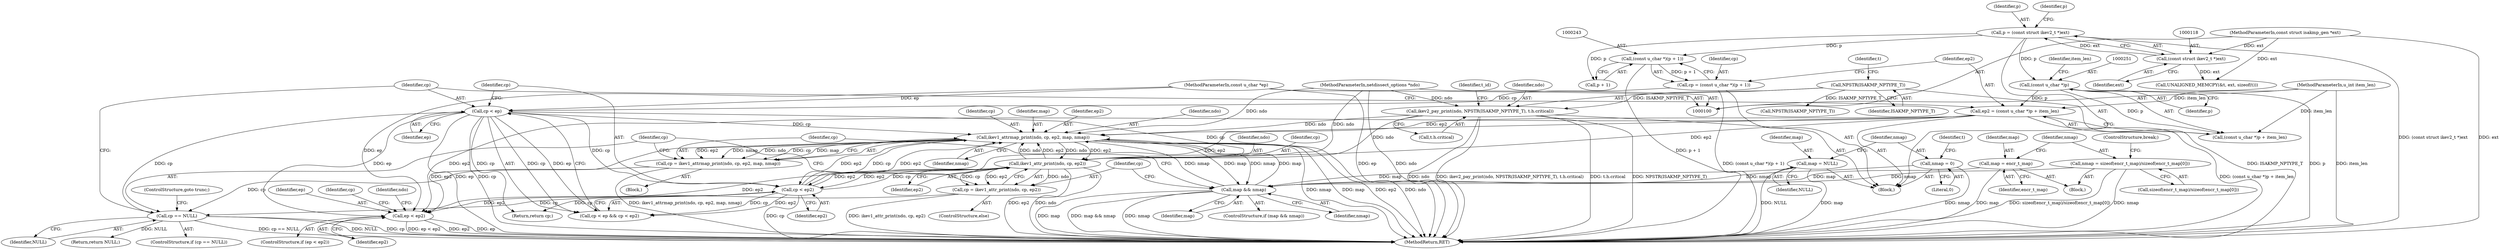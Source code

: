 digraph "0_tcpdump_e0a5a02b0fc1900a69d6c37ed0aab36fb8494e6d_3@pointer" {
"1000289" [label="(Call,ep < ep2)"];
"1000256" [label="(Call,cp < ep)"];
"1000284" [label="(Call,cp == NULL)"];
"1000268" [label="(Call,cp = ikev1_attrmap_print(ndo, cp, ep2, map, nmap))"];
"1000270" [label="(Call,ikev1_attrmap_print(ndo, cp, ep2, map, nmap))"];
"1000129" [label="(Call,ikev2_pay_print(ndo, NPSTR(ISAKMP_NPTYPE_T), t.h.critical))"];
"1000101" [label="(MethodParameterIn,netdissect_options *ndo)"];
"1000131" [label="(Call,NPSTR(ISAKMP_NPTYPE_T))"];
"1000279" [label="(Call,ikev1_attr_print(ndo, cp, ep2))"];
"1000259" [label="(Call,cp < ep2)"];
"1000247" [label="(Call,ep2 = (const u_char *)p + item_len)"];
"1000250" [label="(Call,(const u_char *)p)"];
"1000115" [label="(Call,p = (const struct ikev2_t *)ext)"];
"1000117" [label="(Call,(const struct ikev2_t *)ext)"];
"1000103" [label="(MethodParameterIn,const struct isakmp_gen *ext)"];
"1000104" [label="(MethodParameterIn,u_int item_len)"];
"1000264" [label="(Call,map && nmap)"];
"1000144" [label="(Call,map = NULL)"];
"1000161" [label="(Call,map = encr_t_map)"];
"1000147" [label="(Call,nmap = 0)"];
"1000164" [label="(Call,nmap = sizeof(encr_t_map)/sizeof(encr_t_map[0]))"];
"1000277" [label="(Call,cp = ikev1_attr_print(ndo, cp, ep2))"];
"1000240" [label="(Call,cp = (const u_char *)(p + 1))"];
"1000242" [label="(Call,(const u_char *)(p + 1))"];
"1000105" [label="(MethodParameterIn,const u_char *ep)"];
"1000242" [label="(Call,(const u_char *)(p + 1))"];
"1000258" [label="(Identifier,ep)"];
"1000257" [label="(Identifier,cp)"];
"1000273" [label="(Identifier,ep2)"];
"1000270" [label="(Call,ikev1_attrmap_print(ndo, cp, ep2, map, nmap))"];
"1000277" [label="(Call,cp = ikev1_attr_print(ndo, cp, ep2))"];
"1000117" [label="(Call,(const struct ikev2_t *)ext)"];
"1000290" [label="(Identifier,ep)"];
"1000271" [label="(Identifier,ndo)"];
"1000146" [label="(Identifier,NULL)"];
"1000240" [label="(Call,cp = (const u_char *)(p + 1))"];
"1000162" [label="(Identifier,map)"];
"1000265" [label="(Identifier,map)"];
"1000304" [label="(Call,NPSTR(ISAKMP_NPTYPE_T))"];
"1000275" [label="(Identifier,nmap)"];
"1000116" [label="(Identifier,p)"];
"1000241" [label="(Identifier,cp)"];
"1000154" [label="(Block,)"];
"1000115" [label="(Call,p = (const struct ikev2_t *)ext)"];
"1000306" [label="(Return,return NULL;)"];
"1000132" [label="(Identifier,ISAKMP_NPTYPE_T)"];
"1000145" [label="(Identifier,map)"];
"1000123" [label="(Call,UNALIGNED_MEMCPY(&t, ext, sizeof(t)))"];
"1000144" [label="(Call,map = NULL)"];
"1000287" [label="(ControlStructure,goto trunc;)"];
"1000247" [label="(Call,ep2 = (const u_char *)p + item_len)"];
"1000297" [label="(Identifier,cp)"];
"1000256" [label="(Call,cp < ep)"];
"1000291" [label="(Identifier,ep2)"];
"1000252" [label="(Identifier,p)"];
"1000248" [label="(Identifier,ep2)"];
"1000161" [label="(Call,map = encr_t_map)"];
"1000164" [label="(Call,nmap = sizeof(encr_t_map)/sizeof(encr_t_map[0]))"];
"1000119" [label="(Identifier,ext)"];
"1000308" [label="(MethodReturn,RET)"];
"1000264" [label="(Call,map && nmap)"];
"1000149" [label="(Literal,0)"];
"1000244" [label="(Call,p + 1)"];
"1000272" [label="(Identifier,cp)"];
"1000263" [label="(ControlStructure,if (map && nmap))"];
"1000288" [label="(ControlStructure,if (ep < ep2))"];
"1000260" [label="(Identifier,cp)"];
"1000296" [label="(Return,return cp;)"];
"1000285" [label="(Identifier,cp)"];
"1000279" [label="(Call,ikev1_attr_print(ndo, cp, ep2))"];
"1000250" [label="(Call,(const u_char *)p)"];
"1000122" [label="(Identifier,p)"];
"1000281" [label="(Identifier,cp)"];
"1000294" [label="(Identifier,ndo)"];
"1000130" [label="(Identifier,ndo)"];
"1000249" [label="(Call,(const u_char *)p + item_len)"];
"1000104" [label="(MethodParameterIn,u_int item_len)"];
"1000101" [label="(MethodParameterIn,netdissect_options *ndo)"];
"1000148" [label="(Identifier,nmap)"];
"1000147" [label="(Call,nmap = 0)"];
"1000289" [label="(Call,ep < ep2)"];
"1000133" [label="(Call,t.h.critical)"];
"1000131" [label="(Call,NPSTR(ISAKMP_NPTYPE_T))"];
"1000103" [label="(MethodParameterIn,const struct isakmp_gen *ext)"];
"1000106" [label="(Block,)"];
"1000282" [label="(Identifier,ep2)"];
"1000269" [label="(Identifier,cp)"];
"1000253" [label="(Identifier,item_len)"];
"1000268" [label="(Call,cp = ikev1_attrmap_print(ndo, cp, ep2, map, nmap))"];
"1000283" [label="(ControlStructure,if (cp == NULL))"];
"1000274" [label="(Identifier,map)"];
"1000280" [label="(Identifier,ndo)"];
"1000152" [label="(Identifier,t)"];
"1000276" [label="(ControlStructure,else)"];
"1000105" [label="(MethodParameterIn,const u_char *ep)"];
"1000259" [label="(Call,cp < ep2)"];
"1000278" [label="(Identifier,cp)"];
"1000139" [label="(Identifier,t_id)"];
"1000166" [label="(Call,sizeof(encr_t_map)/sizeof(encr_t_map[0]))"];
"1000267" [label="(Block,)"];
"1000284" [label="(Call,cp == NULL)"];
"1000165" [label="(Identifier,nmap)"];
"1000286" [label="(Identifier,NULL)"];
"1000135" [label="(Identifier,t)"];
"1000129" [label="(Call,ikev2_pay_print(ndo, NPSTR(ISAKMP_NPTYPE_T), t.h.critical))"];
"1000266" [label="(Identifier,nmap)"];
"1000255" [label="(Call,cp < ep && cp < ep2)"];
"1000163" [label="(Identifier,encr_t_map)"];
"1000261" [label="(Identifier,ep2)"];
"1000173" [label="(ControlStructure,break;)"];
"1000289" -> "1000288"  [label="AST: "];
"1000289" -> "1000291"  [label="CFG: "];
"1000290" -> "1000289"  [label="AST: "];
"1000291" -> "1000289"  [label="AST: "];
"1000294" -> "1000289"  [label="CFG: "];
"1000297" -> "1000289"  [label="CFG: "];
"1000289" -> "1000308"  [label="DDG: ep2"];
"1000289" -> "1000308"  [label="DDG: ep"];
"1000289" -> "1000308"  [label="DDG: ep < ep2"];
"1000256" -> "1000289"  [label="DDG: ep"];
"1000105" -> "1000289"  [label="DDG: ep"];
"1000247" -> "1000289"  [label="DDG: ep2"];
"1000279" -> "1000289"  [label="DDG: ep2"];
"1000270" -> "1000289"  [label="DDG: ep2"];
"1000259" -> "1000289"  [label="DDG: ep2"];
"1000256" -> "1000255"  [label="AST: "];
"1000256" -> "1000258"  [label="CFG: "];
"1000257" -> "1000256"  [label="AST: "];
"1000258" -> "1000256"  [label="AST: "];
"1000260" -> "1000256"  [label="CFG: "];
"1000255" -> "1000256"  [label="CFG: "];
"1000256" -> "1000308"  [label="DDG: ep"];
"1000256" -> "1000308"  [label="DDG: cp"];
"1000256" -> "1000255"  [label="DDG: cp"];
"1000256" -> "1000255"  [label="DDG: ep"];
"1000284" -> "1000256"  [label="DDG: cp"];
"1000240" -> "1000256"  [label="DDG: cp"];
"1000105" -> "1000256"  [label="DDG: ep"];
"1000256" -> "1000259"  [label="DDG: cp"];
"1000256" -> "1000270"  [label="DDG: cp"];
"1000256" -> "1000279"  [label="DDG: cp"];
"1000256" -> "1000296"  [label="DDG: cp"];
"1000284" -> "1000283"  [label="AST: "];
"1000284" -> "1000286"  [label="CFG: "];
"1000285" -> "1000284"  [label="AST: "];
"1000286" -> "1000284"  [label="AST: "];
"1000257" -> "1000284"  [label="CFG: "];
"1000287" -> "1000284"  [label="CFG: "];
"1000284" -> "1000308"  [label="DDG: NULL"];
"1000284" -> "1000308"  [label="DDG: cp"];
"1000284" -> "1000308"  [label="DDG: cp == NULL"];
"1000268" -> "1000284"  [label="DDG: cp"];
"1000277" -> "1000284"  [label="DDG: cp"];
"1000284" -> "1000306"  [label="DDG: NULL"];
"1000268" -> "1000267"  [label="AST: "];
"1000268" -> "1000270"  [label="CFG: "];
"1000269" -> "1000268"  [label="AST: "];
"1000270" -> "1000268"  [label="AST: "];
"1000285" -> "1000268"  [label="CFG: "];
"1000268" -> "1000308"  [label="DDG: ikev1_attrmap_print(ndo, cp, ep2, map, nmap)"];
"1000270" -> "1000268"  [label="DDG: ep2"];
"1000270" -> "1000268"  [label="DDG: nmap"];
"1000270" -> "1000268"  [label="DDG: ndo"];
"1000270" -> "1000268"  [label="DDG: cp"];
"1000270" -> "1000268"  [label="DDG: map"];
"1000270" -> "1000275"  [label="CFG: "];
"1000271" -> "1000270"  [label="AST: "];
"1000272" -> "1000270"  [label="AST: "];
"1000273" -> "1000270"  [label="AST: "];
"1000274" -> "1000270"  [label="AST: "];
"1000275" -> "1000270"  [label="AST: "];
"1000270" -> "1000308"  [label="DDG: nmap"];
"1000270" -> "1000308"  [label="DDG: map"];
"1000270" -> "1000308"  [label="DDG: ep2"];
"1000270" -> "1000308"  [label="DDG: ndo"];
"1000270" -> "1000259"  [label="DDG: ep2"];
"1000270" -> "1000264"  [label="DDG: map"];
"1000270" -> "1000264"  [label="DDG: nmap"];
"1000129" -> "1000270"  [label="DDG: ndo"];
"1000279" -> "1000270"  [label="DDG: ndo"];
"1000279" -> "1000270"  [label="DDG: ep2"];
"1000101" -> "1000270"  [label="DDG: ndo"];
"1000259" -> "1000270"  [label="DDG: cp"];
"1000259" -> "1000270"  [label="DDG: ep2"];
"1000247" -> "1000270"  [label="DDG: ep2"];
"1000264" -> "1000270"  [label="DDG: map"];
"1000264" -> "1000270"  [label="DDG: nmap"];
"1000270" -> "1000279"  [label="DDG: ndo"];
"1000270" -> "1000279"  [label="DDG: ep2"];
"1000129" -> "1000106"  [label="AST: "];
"1000129" -> "1000133"  [label="CFG: "];
"1000130" -> "1000129"  [label="AST: "];
"1000131" -> "1000129"  [label="AST: "];
"1000133" -> "1000129"  [label="AST: "];
"1000139" -> "1000129"  [label="CFG: "];
"1000129" -> "1000308"  [label="DDG: ndo"];
"1000129" -> "1000308"  [label="DDG: ikev2_pay_print(ndo, NPSTR(ISAKMP_NPTYPE_T), t.h.critical)"];
"1000129" -> "1000308"  [label="DDG: t.h.critical"];
"1000129" -> "1000308"  [label="DDG: NPSTR(ISAKMP_NPTYPE_T)"];
"1000101" -> "1000129"  [label="DDG: ndo"];
"1000131" -> "1000129"  [label="DDG: ISAKMP_NPTYPE_T"];
"1000129" -> "1000279"  [label="DDG: ndo"];
"1000101" -> "1000100"  [label="AST: "];
"1000101" -> "1000308"  [label="DDG: ndo"];
"1000101" -> "1000279"  [label="DDG: ndo"];
"1000131" -> "1000132"  [label="CFG: "];
"1000132" -> "1000131"  [label="AST: "];
"1000135" -> "1000131"  [label="CFG: "];
"1000131" -> "1000308"  [label="DDG: ISAKMP_NPTYPE_T"];
"1000131" -> "1000304"  [label="DDG: ISAKMP_NPTYPE_T"];
"1000279" -> "1000277"  [label="AST: "];
"1000279" -> "1000282"  [label="CFG: "];
"1000280" -> "1000279"  [label="AST: "];
"1000281" -> "1000279"  [label="AST: "];
"1000282" -> "1000279"  [label="AST: "];
"1000277" -> "1000279"  [label="CFG: "];
"1000279" -> "1000308"  [label="DDG: ep2"];
"1000279" -> "1000308"  [label="DDG: ndo"];
"1000279" -> "1000259"  [label="DDG: ep2"];
"1000279" -> "1000277"  [label="DDG: ndo"];
"1000279" -> "1000277"  [label="DDG: cp"];
"1000279" -> "1000277"  [label="DDG: ep2"];
"1000259" -> "1000279"  [label="DDG: cp"];
"1000259" -> "1000279"  [label="DDG: ep2"];
"1000247" -> "1000279"  [label="DDG: ep2"];
"1000259" -> "1000255"  [label="AST: "];
"1000259" -> "1000261"  [label="CFG: "];
"1000260" -> "1000259"  [label="AST: "];
"1000261" -> "1000259"  [label="AST: "];
"1000255" -> "1000259"  [label="CFG: "];
"1000259" -> "1000308"  [label="DDG: cp"];
"1000259" -> "1000255"  [label="DDG: cp"];
"1000259" -> "1000255"  [label="DDG: ep2"];
"1000247" -> "1000259"  [label="DDG: ep2"];
"1000259" -> "1000296"  [label="DDG: cp"];
"1000247" -> "1000106"  [label="AST: "];
"1000247" -> "1000249"  [label="CFG: "];
"1000248" -> "1000247"  [label="AST: "];
"1000249" -> "1000247"  [label="AST: "];
"1000257" -> "1000247"  [label="CFG: "];
"1000247" -> "1000308"  [label="DDG: (const u_char *)p + item_len"];
"1000250" -> "1000247"  [label="DDG: p"];
"1000104" -> "1000247"  [label="DDG: item_len"];
"1000250" -> "1000249"  [label="AST: "];
"1000250" -> "1000252"  [label="CFG: "];
"1000251" -> "1000250"  [label="AST: "];
"1000252" -> "1000250"  [label="AST: "];
"1000253" -> "1000250"  [label="CFG: "];
"1000250" -> "1000308"  [label="DDG: p"];
"1000250" -> "1000249"  [label="DDG: p"];
"1000115" -> "1000250"  [label="DDG: p"];
"1000115" -> "1000106"  [label="AST: "];
"1000115" -> "1000117"  [label="CFG: "];
"1000116" -> "1000115"  [label="AST: "];
"1000117" -> "1000115"  [label="AST: "];
"1000122" -> "1000115"  [label="CFG: "];
"1000115" -> "1000308"  [label="DDG: (const struct ikev2_t *)ext"];
"1000117" -> "1000115"  [label="DDG: ext"];
"1000115" -> "1000242"  [label="DDG: p"];
"1000115" -> "1000244"  [label="DDG: p"];
"1000117" -> "1000119"  [label="CFG: "];
"1000118" -> "1000117"  [label="AST: "];
"1000119" -> "1000117"  [label="AST: "];
"1000103" -> "1000117"  [label="DDG: ext"];
"1000117" -> "1000123"  [label="DDG: ext"];
"1000103" -> "1000100"  [label="AST: "];
"1000103" -> "1000308"  [label="DDG: ext"];
"1000103" -> "1000123"  [label="DDG: ext"];
"1000104" -> "1000100"  [label="AST: "];
"1000104" -> "1000308"  [label="DDG: item_len"];
"1000104" -> "1000249"  [label="DDG: item_len"];
"1000264" -> "1000263"  [label="AST: "];
"1000264" -> "1000265"  [label="CFG: "];
"1000264" -> "1000266"  [label="CFG: "];
"1000265" -> "1000264"  [label="AST: "];
"1000266" -> "1000264"  [label="AST: "];
"1000269" -> "1000264"  [label="CFG: "];
"1000278" -> "1000264"  [label="CFG: "];
"1000264" -> "1000308"  [label="DDG: map"];
"1000264" -> "1000308"  [label="DDG: map && nmap"];
"1000264" -> "1000308"  [label="DDG: nmap"];
"1000144" -> "1000264"  [label="DDG: map"];
"1000161" -> "1000264"  [label="DDG: map"];
"1000147" -> "1000264"  [label="DDG: nmap"];
"1000164" -> "1000264"  [label="DDG: nmap"];
"1000144" -> "1000106"  [label="AST: "];
"1000144" -> "1000146"  [label="CFG: "];
"1000145" -> "1000144"  [label="AST: "];
"1000146" -> "1000144"  [label="AST: "];
"1000148" -> "1000144"  [label="CFG: "];
"1000144" -> "1000308"  [label="DDG: map"];
"1000144" -> "1000308"  [label="DDG: NULL"];
"1000161" -> "1000154"  [label="AST: "];
"1000161" -> "1000163"  [label="CFG: "];
"1000162" -> "1000161"  [label="AST: "];
"1000163" -> "1000161"  [label="AST: "];
"1000165" -> "1000161"  [label="CFG: "];
"1000161" -> "1000308"  [label="DDG: map"];
"1000147" -> "1000106"  [label="AST: "];
"1000147" -> "1000149"  [label="CFG: "];
"1000148" -> "1000147"  [label="AST: "];
"1000149" -> "1000147"  [label="AST: "];
"1000152" -> "1000147"  [label="CFG: "];
"1000147" -> "1000308"  [label="DDG: nmap"];
"1000164" -> "1000154"  [label="AST: "];
"1000164" -> "1000166"  [label="CFG: "];
"1000165" -> "1000164"  [label="AST: "];
"1000166" -> "1000164"  [label="AST: "];
"1000173" -> "1000164"  [label="CFG: "];
"1000164" -> "1000308"  [label="DDG: sizeof(encr_t_map)/sizeof(encr_t_map[0])"];
"1000164" -> "1000308"  [label="DDG: nmap"];
"1000277" -> "1000276"  [label="AST: "];
"1000278" -> "1000277"  [label="AST: "];
"1000285" -> "1000277"  [label="CFG: "];
"1000277" -> "1000308"  [label="DDG: ikev1_attr_print(ndo, cp, ep2)"];
"1000240" -> "1000106"  [label="AST: "];
"1000240" -> "1000242"  [label="CFG: "];
"1000241" -> "1000240"  [label="AST: "];
"1000242" -> "1000240"  [label="AST: "];
"1000248" -> "1000240"  [label="CFG: "];
"1000240" -> "1000308"  [label="DDG: (const u_char *)(p + 1)"];
"1000242" -> "1000240"  [label="DDG: p + 1"];
"1000242" -> "1000244"  [label="CFG: "];
"1000243" -> "1000242"  [label="AST: "];
"1000244" -> "1000242"  [label="AST: "];
"1000242" -> "1000308"  [label="DDG: p + 1"];
"1000105" -> "1000100"  [label="AST: "];
"1000105" -> "1000308"  [label="DDG: ep"];
}
